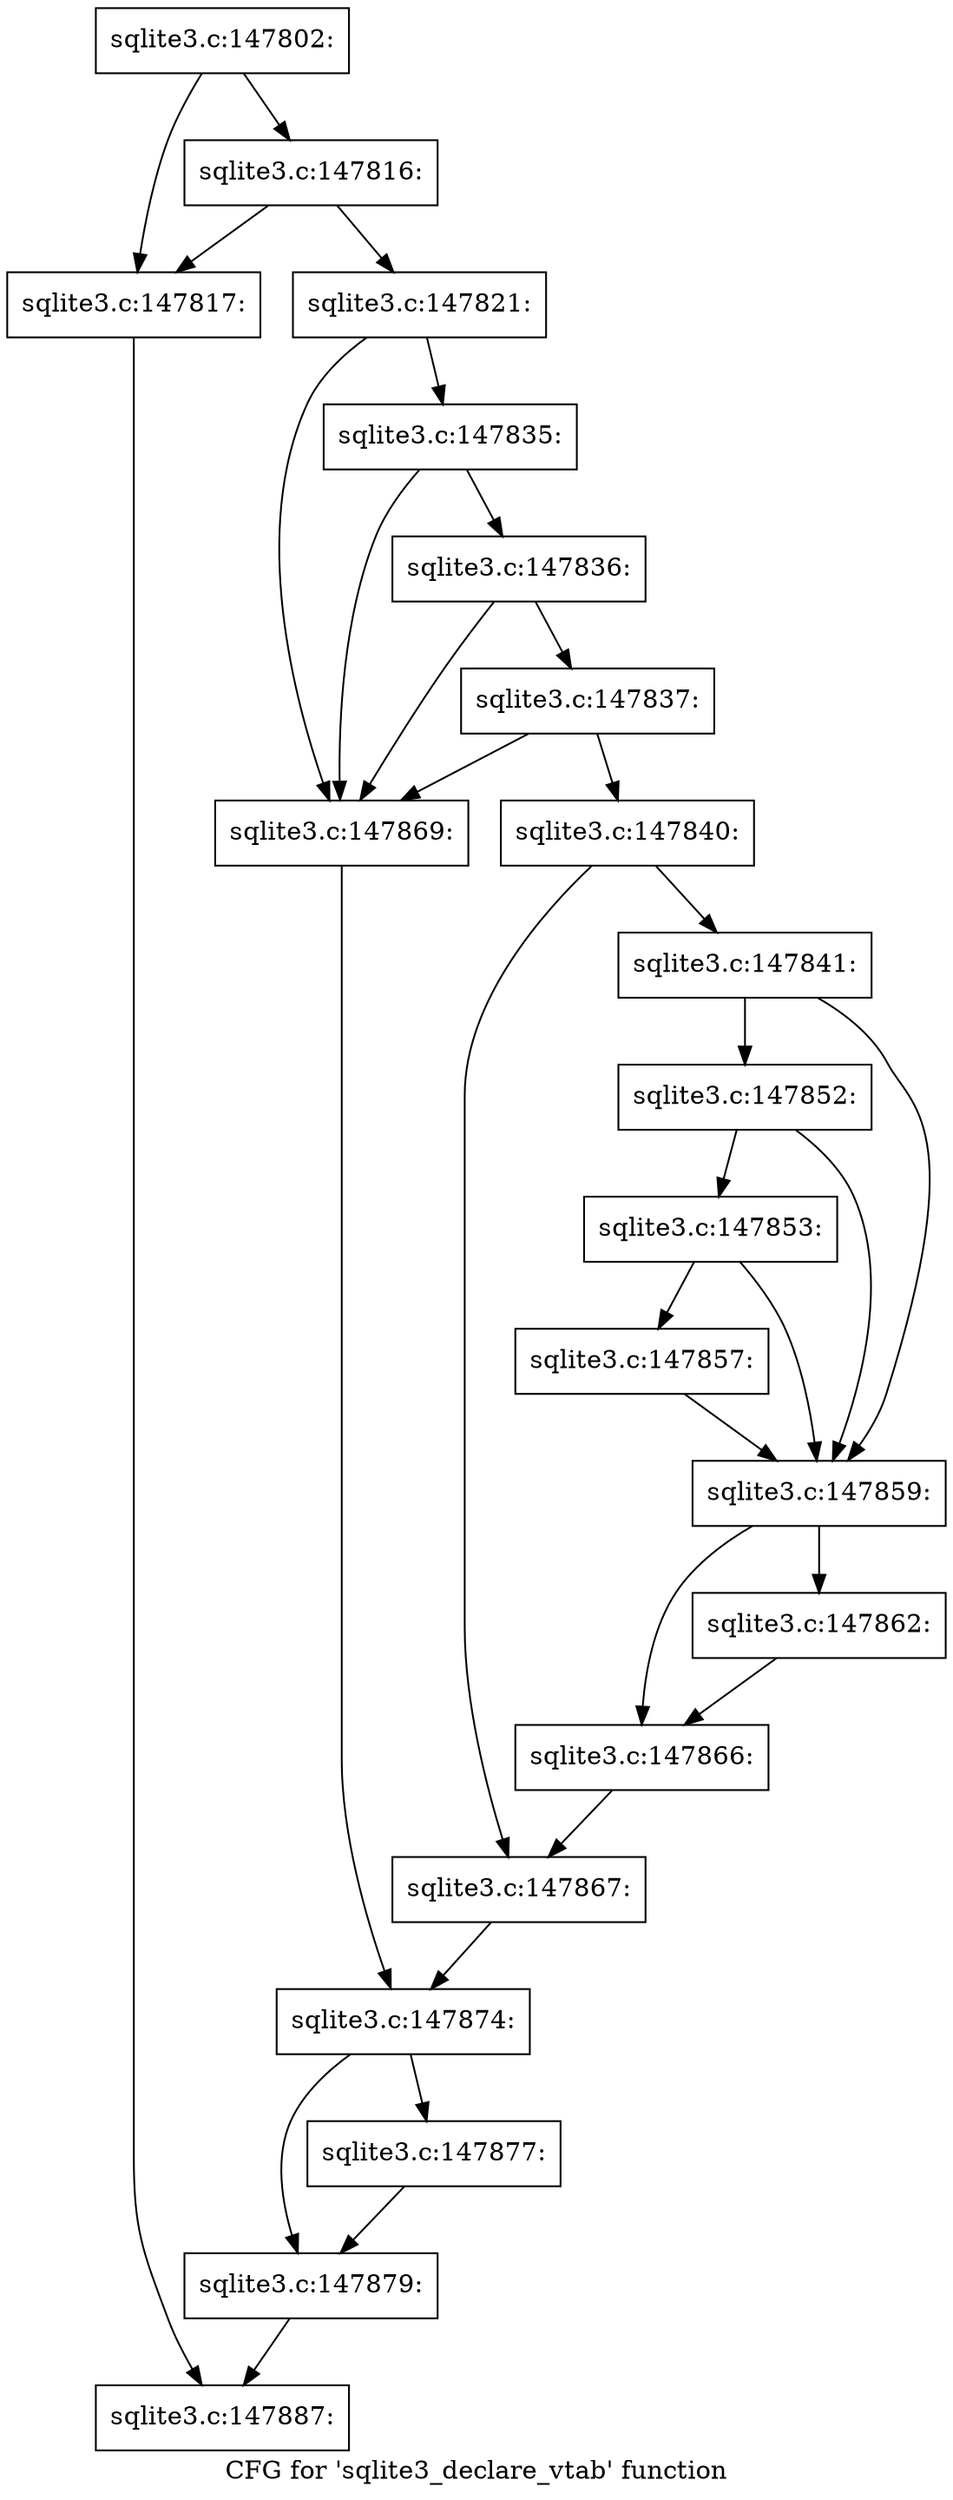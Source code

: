 digraph "CFG for 'sqlite3_declare_vtab' function" {
	label="CFG for 'sqlite3_declare_vtab' function";

	Node0x55c0f6587310 [shape=record,label="{sqlite3.c:147802:}"];
	Node0x55c0f6587310 -> Node0x55c0f65ae170;
	Node0x55c0f6587310 -> Node0x55c0f65ae0d0;
	Node0x55c0f65ae170 [shape=record,label="{sqlite3.c:147816:}"];
	Node0x55c0f65ae170 -> Node0x55c0f65ae0d0;
	Node0x55c0f65ae170 -> Node0x55c0f65ae120;
	Node0x55c0f65ae0d0 [shape=record,label="{sqlite3.c:147817:}"];
	Node0x55c0f65ae0d0 -> Node0x55c0f65ac470;
	Node0x55c0f65ae120 [shape=record,label="{sqlite3.c:147821:}"];
	Node0x55c0f65ae120 -> Node0x55c0f65b0560;
	Node0x55c0f65ae120 -> Node0x55c0f65b0410;
	Node0x55c0f65b0560 [shape=record,label="{sqlite3.c:147835:}"];
	Node0x55c0f65b0560 -> Node0x55c0f65b04e0;
	Node0x55c0f65b0560 -> Node0x55c0f65b0410;
	Node0x55c0f65b04e0 [shape=record,label="{sqlite3.c:147836:}"];
	Node0x55c0f65b04e0 -> Node0x55c0f65b0410;
	Node0x55c0f65b04e0 -> Node0x55c0f65b0460;
	Node0x55c0f65b0460 [shape=record,label="{sqlite3.c:147837:}"];
	Node0x55c0f65b0460 -> Node0x55c0f65b0370;
	Node0x55c0f65b0460 -> Node0x55c0f65b0410;
	Node0x55c0f65b0370 [shape=record,label="{sqlite3.c:147840:}"];
	Node0x55c0f65b0370 -> Node0x55c0f65b1910;
	Node0x55c0f65b0370 -> Node0x55c0f65b0d90;
	Node0x55c0f65b0d90 [shape=record,label="{sqlite3.c:147841:}"];
	Node0x55c0f65b0d90 -> Node0x55c0f65b2e10;
	Node0x55c0f65b0d90 -> Node0x55c0f65b41a0;
	Node0x55c0f65b41a0 [shape=record,label="{sqlite3.c:147852:}"];
	Node0x55c0f65b41a0 -> Node0x55c0f65b4120;
	Node0x55c0f65b41a0 -> Node0x55c0f65b2e10;
	Node0x55c0f65b4120 [shape=record,label="{sqlite3.c:147853:}"];
	Node0x55c0f65b4120 -> Node0x55c0f5f0d610;
	Node0x55c0f65b4120 -> Node0x55c0f65b2e10;
	Node0x55c0f5f0d610 [shape=record,label="{sqlite3.c:147857:}"];
	Node0x55c0f5f0d610 -> Node0x55c0f65b2e10;
	Node0x55c0f65b2e10 [shape=record,label="{sqlite3.c:147859:}"];
	Node0x55c0f65b2e10 -> Node0x55c0f60c72f0;
	Node0x55c0f65b2e10 -> Node0x55c0f65b5650;
	Node0x55c0f60c72f0 [shape=record,label="{sqlite3.c:147862:}"];
	Node0x55c0f60c72f0 -> Node0x55c0f65b5650;
	Node0x55c0f65b5650 [shape=record,label="{sqlite3.c:147866:}"];
	Node0x55c0f65b5650 -> Node0x55c0f65b1910;
	Node0x55c0f65b1910 [shape=record,label="{sqlite3.c:147867:}"];
	Node0x55c0f65b1910 -> Node0x55c0f65b03c0;
	Node0x55c0f65b0410 [shape=record,label="{sqlite3.c:147869:}"];
	Node0x55c0f65b0410 -> Node0x55c0f65b03c0;
	Node0x55c0f65b03c0 [shape=record,label="{sqlite3.c:147874:}"];
	Node0x55c0f65b03c0 -> Node0x55c0f65b7b00;
	Node0x55c0f65b03c0 -> Node0x55c0f65b7b50;
	Node0x55c0f65b7b00 [shape=record,label="{sqlite3.c:147877:}"];
	Node0x55c0f65b7b00 -> Node0x55c0f65b7b50;
	Node0x55c0f65b7b50 [shape=record,label="{sqlite3.c:147879:}"];
	Node0x55c0f65b7b50 -> Node0x55c0f65ac470;
	Node0x55c0f65ac470 [shape=record,label="{sqlite3.c:147887:}"];
}
